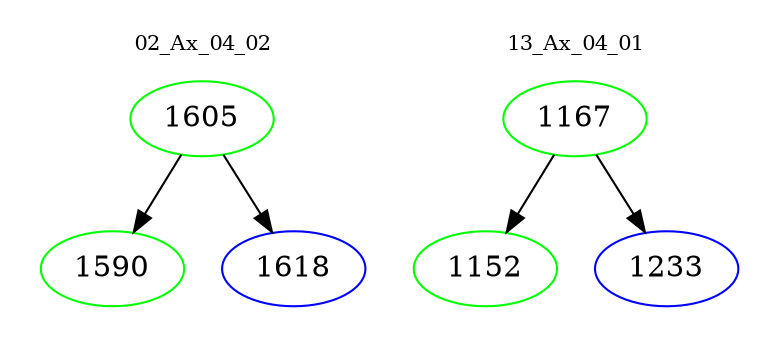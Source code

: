 digraph{
subgraph cluster_0 {
color = white
label = "02_Ax_04_02";
fontsize=10;
T0_1605 [label="1605", color="green"]
T0_1605 -> T0_1590 [color="black"]
T0_1590 [label="1590", color="green"]
T0_1605 -> T0_1618 [color="black"]
T0_1618 [label="1618", color="blue"]
}
subgraph cluster_1 {
color = white
label = "13_Ax_04_01";
fontsize=10;
T1_1167 [label="1167", color="green"]
T1_1167 -> T1_1152 [color="black"]
T1_1152 [label="1152", color="green"]
T1_1167 -> T1_1233 [color="black"]
T1_1233 [label="1233", color="blue"]
}
}

